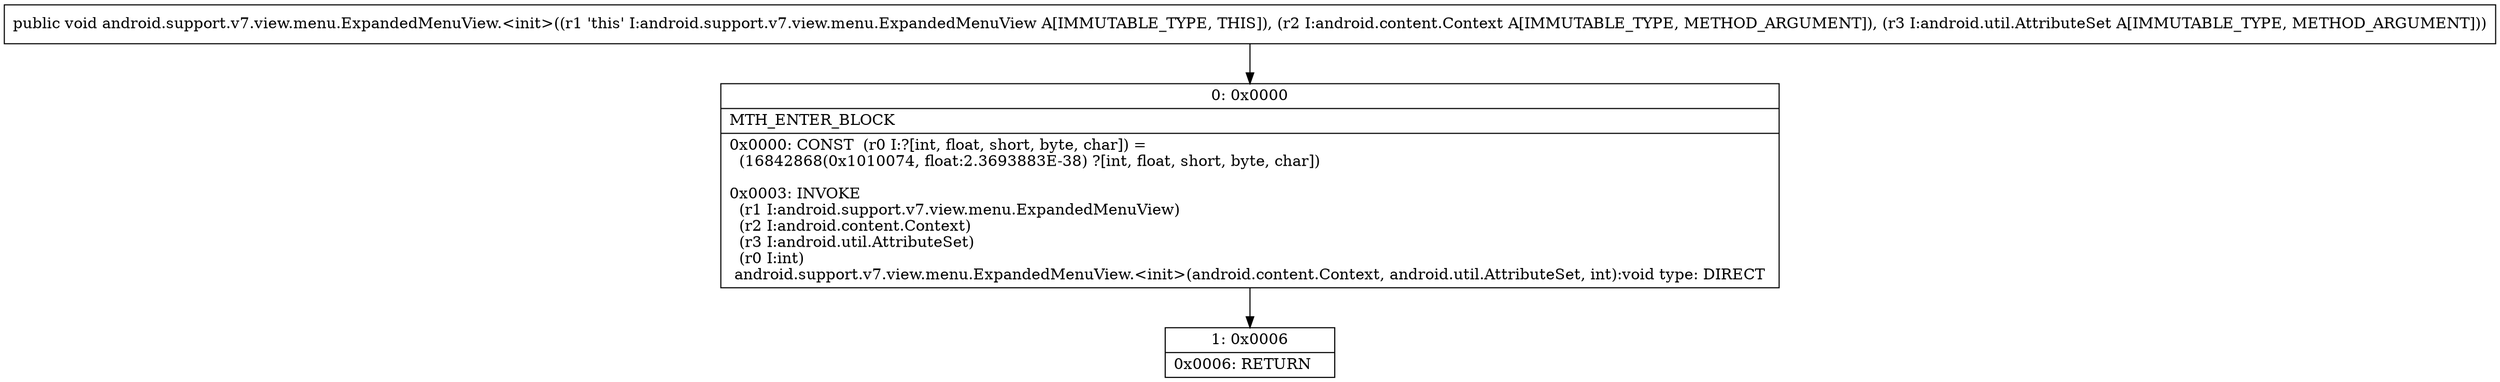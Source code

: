 digraph "CFG forandroid.support.v7.view.menu.ExpandedMenuView.\<init\>(Landroid\/content\/Context;Landroid\/util\/AttributeSet;)V" {
Node_0 [shape=record,label="{0\:\ 0x0000|MTH_ENTER_BLOCK\l|0x0000: CONST  (r0 I:?[int, float, short, byte, char]) = \l  (16842868(0x1010074, float:2.3693883E\-38) ?[int, float, short, byte, char])\l \l0x0003: INVOKE  \l  (r1 I:android.support.v7.view.menu.ExpandedMenuView)\l  (r2 I:android.content.Context)\l  (r3 I:android.util.AttributeSet)\l  (r0 I:int)\l android.support.v7.view.menu.ExpandedMenuView.\<init\>(android.content.Context, android.util.AttributeSet, int):void type: DIRECT \l}"];
Node_1 [shape=record,label="{1\:\ 0x0006|0x0006: RETURN   \l}"];
MethodNode[shape=record,label="{public void android.support.v7.view.menu.ExpandedMenuView.\<init\>((r1 'this' I:android.support.v7.view.menu.ExpandedMenuView A[IMMUTABLE_TYPE, THIS]), (r2 I:android.content.Context A[IMMUTABLE_TYPE, METHOD_ARGUMENT]), (r3 I:android.util.AttributeSet A[IMMUTABLE_TYPE, METHOD_ARGUMENT])) }"];
MethodNode -> Node_0;
Node_0 -> Node_1;
}

